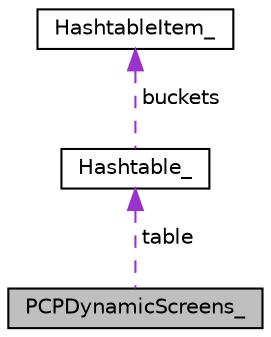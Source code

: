 digraph "PCPDynamicScreens_"
{
  edge [fontname="Helvetica",fontsize="10",labelfontname="Helvetica",labelfontsize="10"];
  node [fontname="Helvetica",fontsize="10",shape=record];
  Node1 [label="PCPDynamicScreens_",height=0.2,width=0.4,color="black", fillcolor="grey75", style="filled", fontcolor="black"];
  Node2 -> Node1 [dir="back",color="darkorchid3",fontsize="10",style="dashed",label=" table" ,fontname="Helvetica"];
  Node2 [label="Hashtable_",height=0.2,width=0.4,color="black", fillcolor="white", style="filled",URL="$structHashtable__.html"];
  Node3 -> Node2 [dir="back",color="darkorchid3",fontsize="10",style="dashed",label=" buckets" ,fontname="Helvetica"];
  Node3 [label="HashtableItem_",height=0.2,width=0.4,color="black", fillcolor="white", style="filled",URL="$structHashtableItem__.html"];
}

